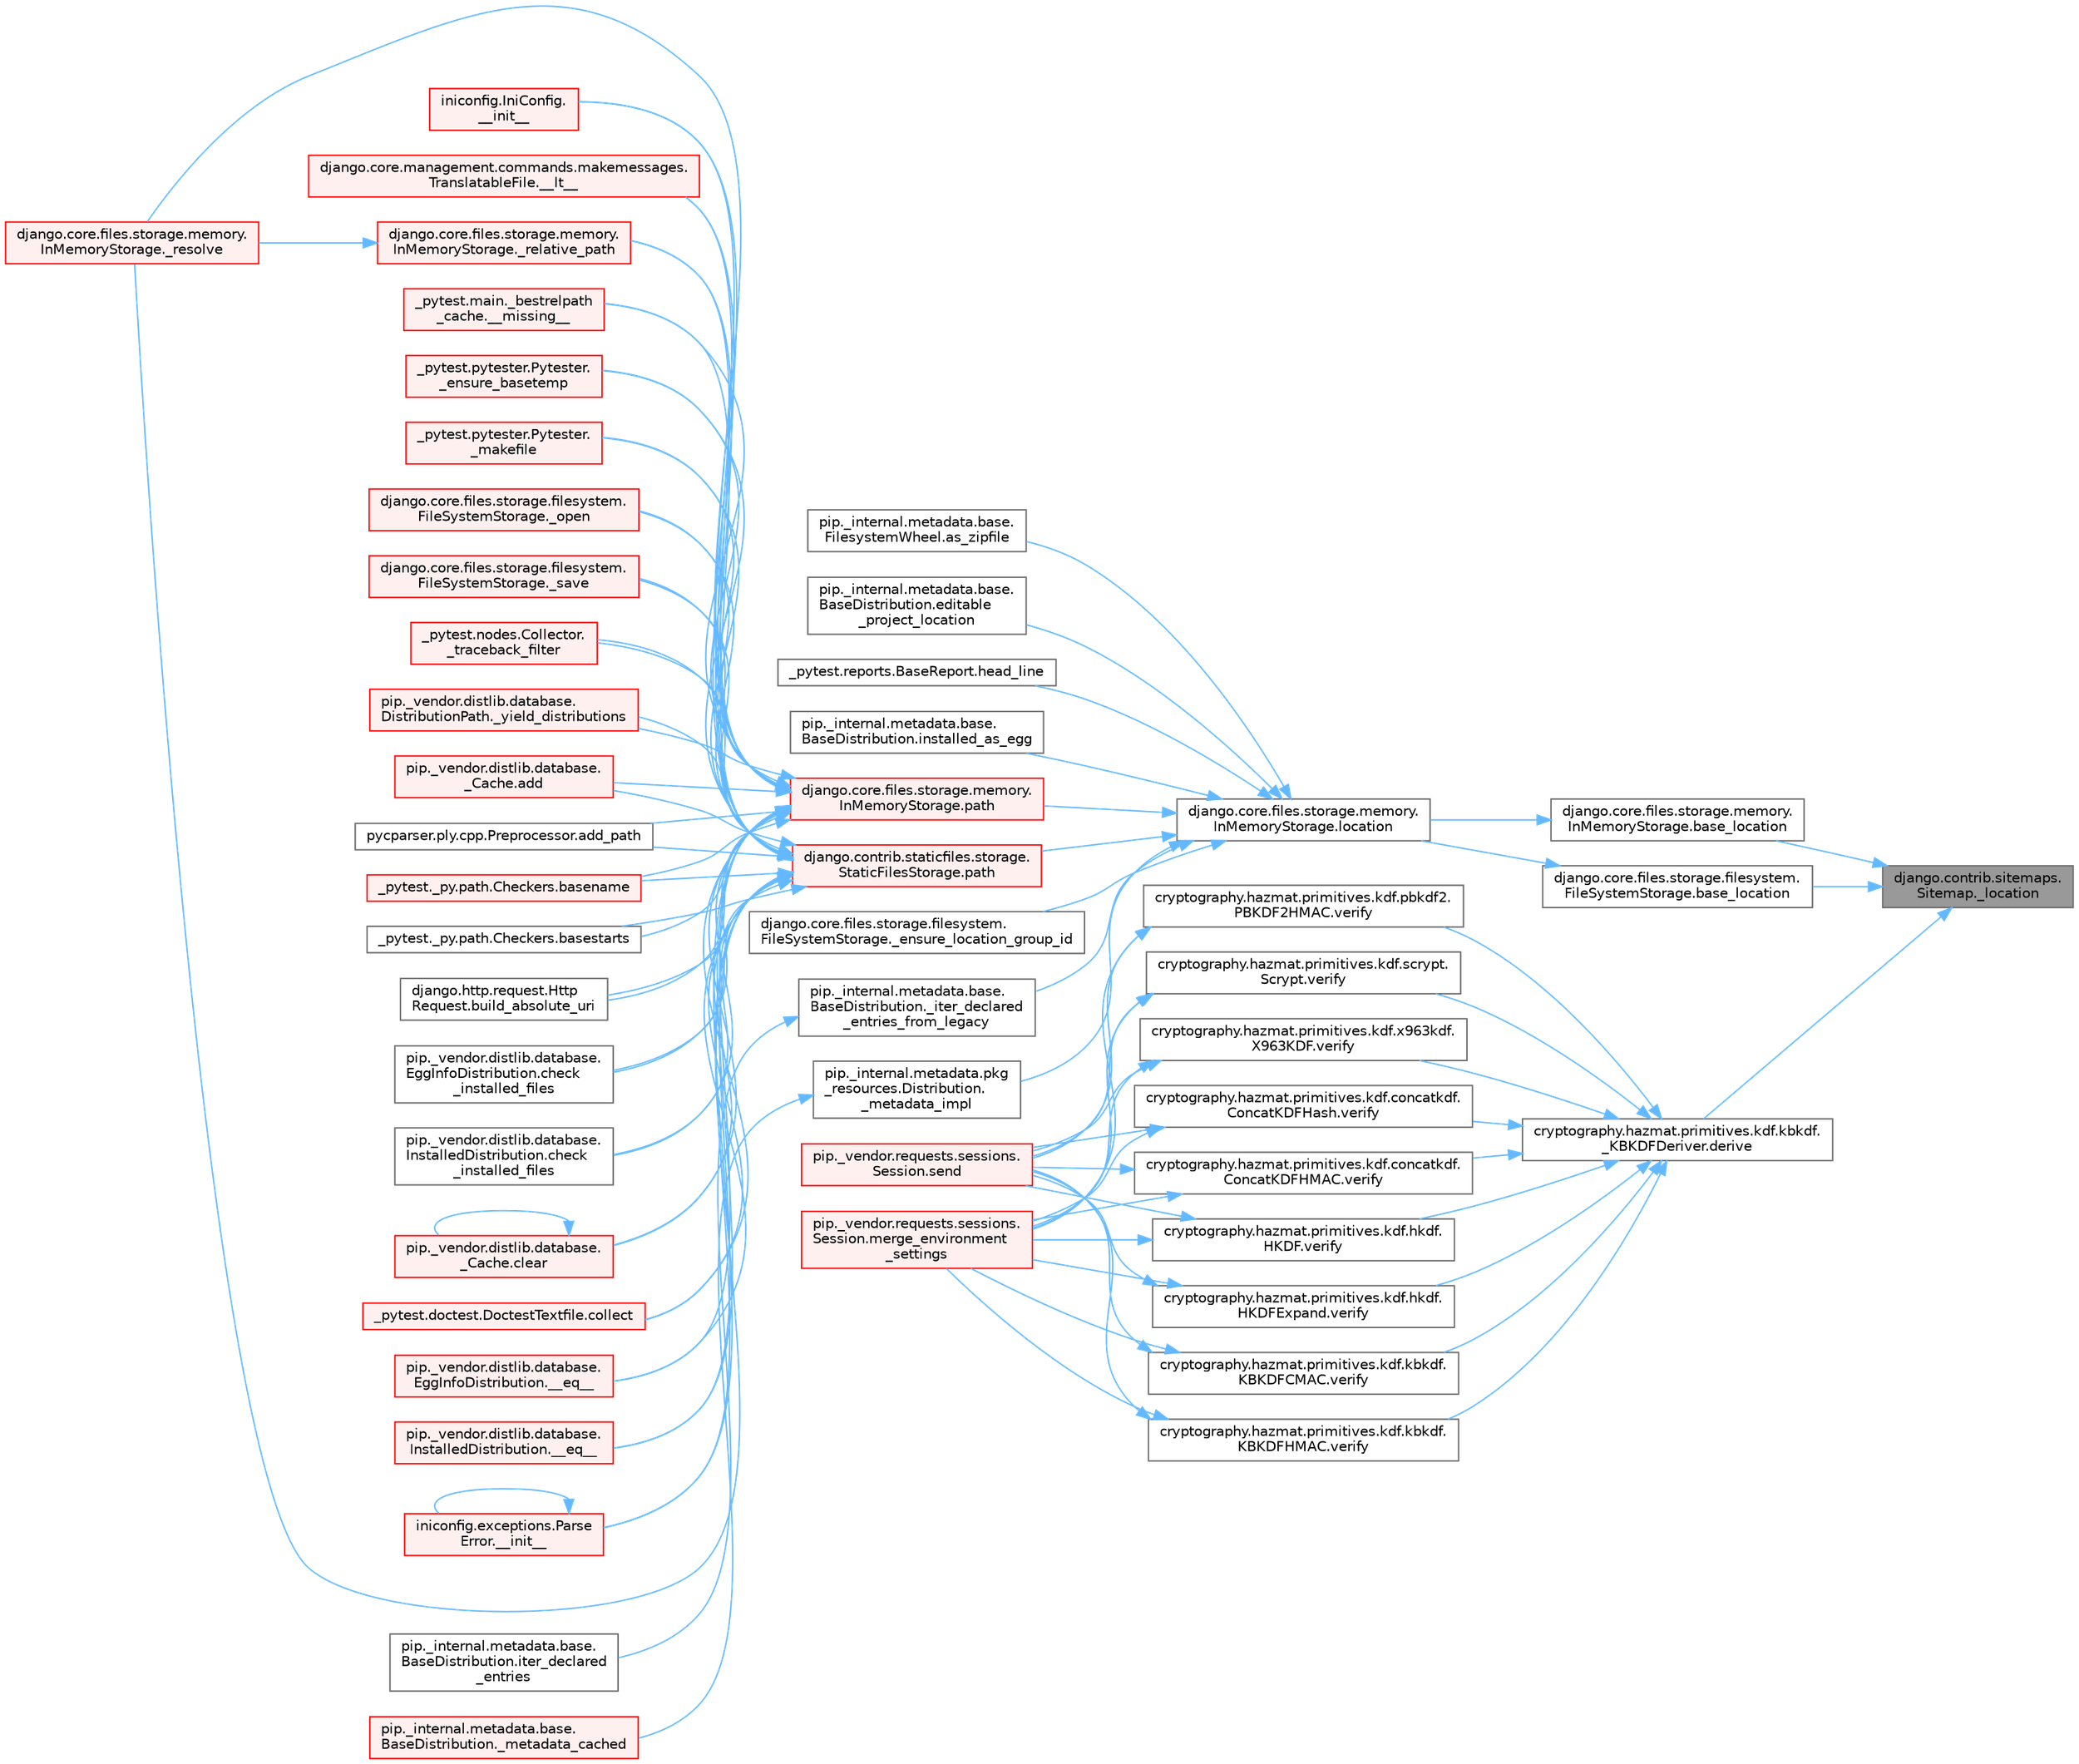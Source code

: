digraph "django.contrib.sitemaps.Sitemap._location"
{
 // LATEX_PDF_SIZE
  bgcolor="transparent";
  edge [fontname=Helvetica,fontsize=10,labelfontname=Helvetica,labelfontsize=10];
  node [fontname=Helvetica,fontsize=10,shape=box,height=0.2,width=0.4];
  rankdir="RL";
  Node1 [id="Node000001",label="django.contrib.sitemaps.\lSitemap._location",height=0.2,width=0.4,color="gray40", fillcolor="grey60", style="filled", fontcolor="black",tooltip=" "];
  Node1 -> Node2 [id="edge1_Node000001_Node000002",dir="back",color="steelblue1",style="solid",tooltip=" "];
  Node2 [id="Node000002",label="django.core.files.storage.filesystem.\lFileSystemStorage.base_location",height=0.2,width=0.4,color="grey40", fillcolor="white", style="filled",URL="$classdjango_1_1core_1_1files_1_1storage_1_1filesystem_1_1_file_system_storage.html#aab15e13dc9df22740960fa72aba72da5",tooltip=" "];
  Node2 -> Node3 [id="edge2_Node000002_Node000003",dir="back",color="steelblue1",style="solid",tooltip=" "];
  Node3 [id="Node000003",label="django.core.files.storage.memory.\lInMemoryStorage.location",height=0.2,width=0.4,color="grey40", fillcolor="white", style="filled",URL="$classdjango_1_1core_1_1files_1_1storage_1_1memory_1_1_in_memory_storage.html#ac07879a754326faa2de48cb4929aec21",tooltip=" "];
  Node3 -> Node4 [id="edge3_Node000003_Node000004",dir="back",color="steelblue1",style="solid",tooltip=" "];
  Node4 [id="Node000004",label="django.core.files.storage.filesystem.\lFileSystemStorage._ensure_location_group_id",height=0.2,width=0.4,color="grey40", fillcolor="white", style="filled",URL="$classdjango_1_1core_1_1files_1_1storage_1_1filesystem_1_1_file_system_storage.html#ada5408450b8d45745c1b0e5f4525c6f4",tooltip=" "];
  Node3 -> Node5 [id="edge4_Node000003_Node000005",dir="back",color="steelblue1",style="solid",tooltip=" "];
  Node5 [id="Node000005",label="pip._internal.metadata.base.\lBaseDistribution._iter_declared\l_entries_from_legacy",height=0.2,width=0.4,color="grey40", fillcolor="white", style="filled",URL="$classpip_1_1__internal_1_1metadata_1_1base_1_1_base_distribution.html#afe1092a9a3492091a1532c8907ccd9e8",tooltip=" "];
  Node5 -> Node6 [id="edge5_Node000005_Node000006",dir="back",color="steelblue1",style="solid",tooltip=" "];
  Node6 [id="Node000006",label="pip._internal.metadata.base.\lBaseDistribution.iter_declared\l_entries",height=0.2,width=0.4,color="grey40", fillcolor="white", style="filled",URL="$classpip_1_1__internal_1_1metadata_1_1base_1_1_base_distribution.html#ad33966e99962529d5c28c9f24c0a4fbd",tooltip=" "];
  Node3 -> Node7 [id="edge6_Node000003_Node000007",dir="back",color="steelblue1",style="solid",tooltip=" "];
  Node7 [id="Node000007",label="pip._internal.metadata.pkg\l_resources.Distribution.\l_metadata_impl",height=0.2,width=0.4,color="grey40", fillcolor="white", style="filled",URL="$classpip_1_1__internal_1_1metadata_1_1pkg__resources_1_1_distribution.html#a7d4ae76260de7d1936446c407277ad5b",tooltip=" "];
  Node7 -> Node8 [id="edge7_Node000007_Node000008",dir="back",color="steelblue1",style="solid",tooltip=" "];
  Node8 [id="Node000008",label="pip._internal.metadata.base.\lBaseDistribution._metadata_cached",height=0.2,width=0.4,color="red", fillcolor="#FFF0F0", style="filled",URL="$classpip_1_1__internal_1_1metadata_1_1base_1_1_base_distribution.html#a12683b16870a097bbe854e4ee3364f7f",tooltip=" "];
  Node3 -> Node3162 [id="edge8_Node000003_Node003162",dir="back",color="steelblue1",style="solid",tooltip=" "];
  Node3162 [id="Node003162",label="pip._internal.metadata.base.\lFilesystemWheel.as_zipfile",height=0.2,width=0.4,color="grey40", fillcolor="white", style="filled",URL="$classpip_1_1__internal_1_1metadata_1_1base_1_1_filesystem_wheel.html#a2edf7e9c5613ec85a815971d9f55ac82",tooltip=" "];
  Node3 -> Node965 [id="edge9_Node000003_Node000965",dir="back",color="steelblue1",style="solid",tooltip=" "];
  Node965 [id="Node000965",label="pip._internal.metadata.base.\lBaseDistribution.editable\l_project_location",height=0.2,width=0.4,color="grey40", fillcolor="white", style="filled",URL="$classpip_1_1__internal_1_1metadata_1_1base_1_1_base_distribution.html#a59297eb536a210ff36a71d4dda673749",tooltip=" "];
  Node3 -> Node3163 [id="edge10_Node000003_Node003163",dir="back",color="steelblue1",style="solid",tooltip=" "];
  Node3163 [id="Node003163",label="_pytest.reports.BaseReport.head_line",height=0.2,width=0.4,color="grey40", fillcolor="white", style="filled",URL="$class__pytest_1_1reports_1_1_base_report.html#ab38fe6637e88a52912eecf01ee5df8c3",tooltip=" "];
  Node3 -> Node3164 [id="edge11_Node000003_Node003164",dir="back",color="steelblue1",style="solid",tooltip=" "];
  Node3164 [id="Node003164",label="pip._internal.metadata.base.\lBaseDistribution.installed_as_egg",height=0.2,width=0.4,color="grey40", fillcolor="white", style="filled",URL="$classpip_1_1__internal_1_1metadata_1_1base_1_1_base_distribution.html#ae45c6ee79afca720f5d75db9bd5ec658",tooltip=" "];
  Node3 -> Node3165 [id="edge12_Node000003_Node003165",dir="back",color="steelblue1",style="solid",tooltip=" "];
  Node3165 [id="Node003165",label="django.contrib.staticfiles.storage.\lStaticFilesStorage.path",height=0.2,width=0.4,color="red", fillcolor="#FFF0F0", style="filled",URL="$classdjango_1_1contrib_1_1staticfiles_1_1storage_1_1_static_files_storage.html#a4e96cc92fbde7423d1b74f3a50fc0bf6",tooltip=" "];
  Node3165 -> Node934 [id="edge13_Node003165_Node000934",dir="back",color="steelblue1",style="solid",tooltip=" "];
  Node934 [id="Node000934",label="pip._vendor.distlib.database.\lEggInfoDistribution.__eq__",height=0.2,width=0.4,color="red", fillcolor="#FFF0F0", style="filled",URL="$classpip_1_1__vendor_1_1distlib_1_1database_1_1_egg_info_distribution.html#ab083ac09aa8cf26eb5305f1359efe85b",tooltip=" "];
  Node3165 -> Node935 [id="edge14_Node003165_Node000935",dir="back",color="steelblue1",style="solid",tooltip=" "];
  Node935 [id="Node000935",label="pip._vendor.distlib.database.\lInstalledDistribution.__eq__",height=0.2,width=0.4,color="red", fillcolor="#FFF0F0", style="filled",URL="$classpip_1_1__vendor_1_1distlib_1_1database_1_1_installed_distribution.html#a391e6744a97d9fcc66ca038eb012c71d",tooltip=" "];
  Node3165 -> Node936 [id="edge15_Node003165_Node000936",dir="back",color="steelblue1",style="solid",tooltip=" "];
  Node936 [id="Node000936",label="iniconfig.exceptions.Parse\lError.__init__",height=0.2,width=0.4,color="red", fillcolor="#FFF0F0", style="filled",URL="$classiniconfig_1_1exceptions_1_1_parse_error.html#a2e7c0f14bebe4a18a5e76a6f2804874f",tooltip=" "];
  Node936 -> Node936 [id="edge16_Node000936_Node000936",dir="back",color="steelblue1",style="solid",tooltip=" "];
  Node3165 -> Node937 [id="edge17_Node003165_Node000937",dir="back",color="steelblue1",style="solid",tooltip=" "];
  Node937 [id="Node000937",label="iniconfig.IniConfig.\l__init__",height=0.2,width=0.4,color="red", fillcolor="#FFF0F0", style="filled",URL="$classiniconfig_1_1_ini_config.html#acedfdc6806378289ae0ba417db5d88a2",tooltip=" "];
  Node3165 -> Node938 [id="edge18_Node003165_Node000938",dir="back",color="steelblue1",style="solid",tooltip=" "];
  Node938 [id="Node000938",label="django.core.management.commands.makemessages.\lTranslatableFile.__lt__",height=0.2,width=0.4,color="red", fillcolor="#FFF0F0", style="filled",URL="$classdjango_1_1core_1_1management_1_1commands_1_1makemessages_1_1_translatable_file.html#a08e864271bf61ff017919a98cc250c40",tooltip=" "];
  Node3165 -> Node939 [id="edge19_Node003165_Node000939",dir="back",color="steelblue1",style="solid",tooltip=" "];
  Node939 [id="Node000939",label="_pytest.main._bestrelpath\l_cache.__missing__",height=0.2,width=0.4,color="red", fillcolor="#FFF0F0", style="filled",URL="$class__pytest_1_1main_1_1__bestrelpath__cache.html#ad20a80028e2b7c9be3360704d8455b5c",tooltip=" "];
  Node3165 -> Node941 [id="edge20_Node003165_Node000941",dir="back",color="steelblue1",style="solid",tooltip=" "];
  Node941 [id="Node000941",label="_pytest.pytester.Pytester.\l_ensure_basetemp",height=0.2,width=0.4,color="red", fillcolor="#FFF0F0", style="filled",URL="$class__pytest_1_1pytester_1_1_pytester.html#a0351682a9bda53abcddfe725386e43be",tooltip=" "];
  Node3165 -> Node945 [id="edge21_Node003165_Node000945",dir="back",color="steelblue1",style="solid",tooltip=" "];
  Node945 [id="Node000945",label="_pytest.pytester.Pytester.\l_makefile",height=0.2,width=0.4,color="red", fillcolor="#FFF0F0", style="filled",URL="$class__pytest_1_1pytester_1_1_pytester.html#a7a55c8d58e26455aa4fa8bc9c5d692c6",tooltip=" "];
  Node3165 -> Node958 [id="edge22_Node003165_Node000958",dir="back",color="steelblue1",style="solid",tooltip=" "];
  Node958 [id="Node000958",label="django.core.files.storage.filesystem.\lFileSystemStorage._open",height=0.2,width=0.4,color="red", fillcolor="#FFF0F0", style="filled",URL="$classdjango_1_1core_1_1files_1_1storage_1_1filesystem_1_1_file_system_storage.html#ae445f45c773bb251ff7fe2250623a527",tooltip=" "];
  Node3165 -> Node1173 [id="edge23_Node003165_Node001173",dir="back",color="steelblue1",style="solid",tooltip=" "];
  Node1173 [id="Node001173",label="django.core.files.storage.memory.\lInMemoryStorage._relative_path",height=0.2,width=0.4,color="red", fillcolor="#FFF0F0", style="filled",URL="$classdjango_1_1core_1_1files_1_1storage_1_1memory_1_1_in_memory_storage.html#ac55022122cbce7480d2544d78cb961a8",tooltip=" "];
  Node1173 -> Node1174 [id="edge24_Node001173_Node001174",dir="back",color="steelblue1",style="solid",tooltip=" "];
  Node1174 [id="Node001174",label="django.core.files.storage.memory.\lInMemoryStorage._resolve",height=0.2,width=0.4,color="red", fillcolor="#FFF0F0", style="filled",URL="$classdjango_1_1core_1_1files_1_1storage_1_1memory_1_1_in_memory_storage.html#a2bef8461f4f35675479c14e705ed4055",tooltip=" "];
  Node3165 -> Node1174 [id="edge25_Node003165_Node001174",dir="back",color="steelblue1",style="solid",tooltip=" "];
  Node3165 -> Node1478 [id="edge26_Node003165_Node001478",dir="back",color="steelblue1",style="solid",tooltip=" "];
  Node1478 [id="Node001478",label="django.core.files.storage.filesystem.\lFileSystemStorage._save",height=0.2,width=0.4,color="red", fillcolor="#FFF0F0", style="filled",URL="$classdjango_1_1core_1_1files_1_1storage_1_1filesystem_1_1_file_system_storage.html#adbe53c076907f538c9edd1ec24814172",tooltip=" "];
  Node3165 -> Node1479 [id="edge27_Node003165_Node001479",dir="back",color="steelblue1",style="solid",tooltip=" "];
  Node1479 [id="Node001479",label="_pytest.nodes.Collector.\l_traceback_filter",height=0.2,width=0.4,color="red", fillcolor="#FFF0F0", style="filled",URL="$class__pytest_1_1nodes_1_1_collector.html#ad51ffd1da24374414a47c458e2cf0ab2",tooltip=" "];
  Node3165 -> Node1482 [id="edge28_Node003165_Node001482",dir="back",color="steelblue1",style="solid",tooltip=" "];
  Node1482 [id="Node001482",label="pip._vendor.distlib.database.\lDistributionPath._yield_distributions",height=0.2,width=0.4,color="red", fillcolor="#FFF0F0", style="filled",URL="$classpip_1_1__vendor_1_1distlib_1_1database_1_1_distribution_path.html#a494115a6f67233269e152b17f28e499f",tooltip=" "];
  Node3165 -> Node1489 [id="edge29_Node003165_Node001489",dir="back",color="steelblue1",style="solid",tooltip=" "];
  Node1489 [id="Node001489",label="pip._vendor.distlib.database.\l_Cache.add",height=0.2,width=0.4,color="red", fillcolor="#FFF0F0", style="filled",URL="$classpip_1_1__vendor_1_1distlib_1_1database_1_1___cache.html#a9d96a00152b11f1163cd2cdf6626ae08",tooltip=" "];
  Node3165 -> Node1490 [id="edge30_Node003165_Node001490",dir="back",color="steelblue1",style="solid",tooltip=" "];
  Node1490 [id="Node001490",label="pycparser.ply.cpp.Preprocessor.add_path",height=0.2,width=0.4,color="grey40", fillcolor="white", style="filled",URL="$classpycparser_1_1ply_1_1cpp_1_1_preprocessor.html#adc4ae2a997c42b396a19f823546c4d52",tooltip=" "];
  Node3165 -> Node1491 [id="edge31_Node003165_Node001491",dir="back",color="steelblue1",style="solid",tooltip=" "];
  Node1491 [id="Node001491",label="_pytest._py.path.Checkers.basename",height=0.2,width=0.4,color="red", fillcolor="#FFF0F0", style="filled",URL="$class__pytest_1_1__py_1_1path_1_1_checkers.html#a5a659647ce281e4f0e46b4113485effe",tooltip=" "];
  Node3165 -> Node1492 [id="edge32_Node003165_Node001492",dir="back",color="steelblue1",style="solid",tooltip=" "];
  Node1492 [id="Node001492",label="_pytest._py.path.Checkers.basestarts",height=0.2,width=0.4,color="grey40", fillcolor="white", style="filled",URL="$class__pytest_1_1__py_1_1path_1_1_checkers.html#a6e314faf838abff8a7b29c772973ed6a",tooltip=" "];
  Node3165 -> Node1493 [id="edge33_Node003165_Node001493",dir="back",color="steelblue1",style="solid",tooltip=" "];
  Node1493 [id="Node001493",label="django.http.request.Http\lRequest.build_absolute_uri",height=0.2,width=0.4,color="grey40", fillcolor="white", style="filled",URL="$classdjango_1_1http_1_1request_1_1_http_request.html#a779e4388b7528ae2f94ae9da4f796d4c",tooltip=" "];
  Node3165 -> Node1494 [id="edge34_Node003165_Node001494",dir="back",color="steelblue1",style="solid",tooltip=" "];
  Node1494 [id="Node001494",label="pip._vendor.distlib.database.\lEggInfoDistribution.check\l_installed_files",height=0.2,width=0.4,color="grey40", fillcolor="white", style="filled",URL="$classpip_1_1__vendor_1_1distlib_1_1database_1_1_egg_info_distribution.html#a1e5196e3216b38c2ba44ba7c611d1871",tooltip=" "];
  Node3165 -> Node1495 [id="edge35_Node003165_Node001495",dir="back",color="steelblue1",style="solid",tooltip=" "];
  Node1495 [id="Node001495",label="pip._vendor.distlib.database.\lInstalledDistribution.check\l_installed_files",height=0.2,width=0.4,color="grey40", fillcolor="white", style="filled",URL="$classpip_1_1__vendor_1_1distlib_1_1database_1_1_installed_distribution.html#a0648e22de76cbd21e559677899136ffd",tooltip=" "];
  Node3165 -> Node1496 [id="edge36_Node003165_Node001496",dir="back",color="steelblue1",style="solid",tooltip=" "];
  Node1496 [id="Node001496",label="pip._vendor.distlib.database.\l_Cache.clear",height=0.2,width=0.4,color="red", fillcolor="#FFF0F0", style="filled",URL="$classpip_1_1__vendor_1_1distlib_1_1database_1_1___cache.html#af81ee07ea1881ddaf69c99c4a2c9df41",tooltip=" "];
  Node1496 -> Node1496 [id="edge37_Node001496_Node001496",dir="back",color="steelblue1",style="solid",tooltip=" "];
  Node3165 -> Node1497 [id="edge38_Node003165_Node001497",dir="back",color="steelblue1",style="solid",tooltip=" "];
  Node1497 [id="Node001497",label="_pytest.doctest.DoctestTextfile.collect",height=0.2,width=0.4,color="red", fillcolor="#FFF0F0", style="filled",URL="$class__pytest_1_1doctest_1_1_doctest_textfile.html#ae6208b7f680bfcadf752a86afb559045",tooltip=" "];
  Node3 -> Node3166 [id="edge39_Node000003_Node003166",dir="back",color="steelblue1",style="solid",tooltip=" "];
  Node3166 [id="Node003166",label="django.core.files.storage.memory.\lInMemoryStorage.path",height=0.2,width=0.4,color="red", fillcolor="#FFF0F0", style="filled",URL="$classdjango_1_1core_1_1files_1_1storage_1_1memory_1_1_in_memory_storage.html#a466c8e28fd11839318d2e4454b8ef89f",tooltip=" "];
  Node3166 -> Node934 [id="edge40_Node003166_Node000934",dir="back",color="steelblue1",style="solid",tooltip=" "];
  Node3166 -> Node935 [id="edge41_Node003166_Node000935",dir="back",color="steelblue1",style="solid",tooltip=" "];
  Node3166 -> Node936 [id="edge42_Node003166_Node000936",dir="back",color="steelblue1",style="solid",tooltip=" "];
  Node3166 -> Node937 [id="edge43_Node003166_Node000937",dir="back",color="steelblue1",style="solid",tooltip=" "];
  Node3166 -> Node938 [id="edge44_Node003166_Node000938",dir="back",color="steelblue1",style="solid",tooltip=" "];
  Node3166 -> Node939 [id="edge45_Node003166_Node000939",dir="back",color="steelblue1",style="solid",tooltip=" "];
  Node3166 -> Node941 [id="edge46_Node003166_Node000941",dir="back",color="steelblue1",style="solid",tooltip=" "];
  Node3166 -> Node945 [id="edge47_Node003166_Node000945",dir="back",color="steelblue1",style="solid",tooltip=" "];
  Node3166 -> Node958 [id="edge48_Node003166_Node000958",dir="back",color="steelblue1",style="solid",tooltip=" "];
  Node3166 -> Node1173 [id="edge49_Node003166_Node001173",dir="back",color="steelblue1",style="solid",tooltip=" "];
  Node3166 -> Node1174 [id="edge50_Node003166_Node001174",dir="back",color="steelblue1",style="solid",tooltip=" "];
  Node3166 -> Node1478 [id="edge51_Node003166_Node001478",dir="back",color="steelblue1",style="solid",tooltip=" "];
  Node3166 -> Node1479 [id="edge52_Node003166_Node001479",dir="back",color="steelblue1",style="solid",tooltip=" "];
  Node3166 -> Node1482 [id="edge53_Node003166_Node001482",dir="back",color="steelblue1",style="solid",tooltip=" "];
  Node3166 -> Node1489 [id="edge54_Node003166_Node001489",dir="back",color="steelblue1",style="solid",tooltip=" "];
  Node3166 -> Node1490 [id="edge55_Node003166_Node001490",dir="back",color="steelblue1",style="solid",tooltip=" "];
  Node3166 -> Node1491 [id="edge56_Node003166_Node001491",dir="back",color="steelblue1",style="solid",tooltip=" "];
  Node3166 -> Node1492 [id="edge57_Node003166_Node001492",dir="back",color="steelblue1",style="solid",tooltip=" "];
  Node3166 -> Node1493 [id="edge58_Node003166_Node001493",dir="back",color="steelblue1",style="solid",tooltip=" "];
  Node3166 -> Node1494 [id="edge59_Node003166_Node001494",dir="back",color="steelblue1",style="solid",tooltip=" "];
  Node3166 -> Node1495 [id="edge60_Node003166_Node001495",dir="back",color="steelblue1",style="solid",tooltip=" "];
  Node3166 -> Node1496 [id="edge61_Node003166_Node001496",dir="back",color="steelblue1",style="solid",tooltip=" "];
  Node3166 -> Node1497 [id="edge62_Node003166_Node001497",dir="back",color="steelblue1",style="solid",tooltip=" "];
  Node1 -> Node3167 [id="edge63_Node000001_Node003167",dir="back",color="steelblue1",style="solid",tooltip=" "];
  Node3167 [id="Node003167",label="django.core.files.storage.memory.\lInMemoryStorage.base_location",height=0.2,width=0.4,color="grey40", fillcolor="white", style="filled",URL="$classdjango_1_1core_1_1files_1_1storage_1_1memory_1_1_in_memory_storage.html#a9602f1ede0aef08a10acc830af0caa7e",tooltip=" "];
  Node3167 -> Node3 [id="edge64_Node003167_Node000003",dir="back",color="steelblue1",style="solid",tooltip=" "];
  Node1 -> Node3168 [id="edge65_Node000001_Node003168",dir="back",color="steelblue1",style="solid",tooltip=" "];
  Node3168 [id="Node003168",label="cryptography.hazmat.primitives.kdf.kbkdf.\l_KBKDFDeriver.derive",height=0.2,width=0.4,color="grey40", fillcolor="white", style="filled",URL="$classcryptography_1_1hazmat_1_1primitives_1_1kdf_1_1kbkdf_1_1___k_b_k_d_f_deriver.html#a44ae0bc2dd2e2a18aff4870c69dfcf14",tooltip=" "];
  Node3168 -> Node3169 [id="edge66_Node003168_Node003169",dir="back",color="steelblue1",style="solid",tooltip=" "];
  Node3169 [id="Node003169",label="cryptography.hazmat.primitives.kdf.concatkdf.\lConcatKDFHash.verify",height=0.2,width=0.4,color="grey40", fillcolor="white", style="filled",URL="$classcryptography_1_1hazmat_1_1primitives_1_1kdf_1_1concatkdf_1_1_concat_k_d_f_hash.html#a872e664133e0cc33672c6fa5929f0bf8",tooltip=" "];
  Node3169 -> Node1796 [id="edge67_Node003169_Node001796",dir="back",color="steelblue1",style="solid",tooltip=" "];
  Node1796 [id="Node001796",label="pip._vendor.requests.sessions.\lSession.merge_environment\l_settings",height=0.2,width=0.4,color="red", fillcolor="#FFF0F0", style="filled",URL="$classpip_1_1__vendor_1_1requests_1_1sessions_1_1_session.html#a1bbc07ae0fd8434a0ae651e3eb482be0",tooltip=" "];
  Node3169 -> Node1797 [id="edge68_Node003169_Node001797",dir="back",color="steelblue1",style="solid",tooltip=" "];
  Node1797 [id="Node001797",label="pip._vendor.requests.sessions.\lSession.send",height=0.2,width=0.4,color="red", fillcolor="#FFF0F0", style="filled",URL="$classpip_1_1__vendor_1_1requests_1_1sessions_1_1_session.html#ac53877008b8d3c6901be36033885124c",tooltip=" "];
  Node3168 -> Node3170 [id="edge69_Node003168_Node003170",dir="back",color="steelblue1",style="solid",tooltip=" "];
  Node3170 [id="Node003170",label="cryptography.hazmat.primitives.kdf.concatkdf.\lConcatKDFHMAC.verify",height=0.2,width=0.4,color="grey40", fillcolor="white", style="filled",URL="$classcryptography_1_1hazmat_1_1primitives_1_1kdf_1_1concatkdf_1_1_concat_k_d_f_h_m_a_c.html#aa6a81903e1b96874301933bc996c78bd",tooltip=" "];
  Node3170 -> Node1796 [id="edge70_Node003170_Node001796",dir="back",color="steelblue1",style="solid",tooltip=" "];
  Node3170 -> Node1797 [id="edge71_Node003170_Node001797",dir="back",color="steelblue1",style="solid",tooltip=" "];
  Node3168 -> Node3171 [id="edge72_Node003168_Node003171",dir="back",color="steelblue1",style="solid",tooltip=" "];
  Node3171 [id="Node003171",label="cryptography.hazmat.primitives.kdf.hkdf.\lHKDF.verify",height=0.2,width=0.4,color="grey40", fillcolor="white", style="filled",URL="$classcryptography_1_1hazmat_1_1primitives_1_1kdf_1_1hkdf_1_1_h_k_d_f.html#a7ac8bf663d79e3c30b68d44331902304",tooltip=" "];
  Node3171 -> Node1796 [id="edge73_Node003171_Node001796",dir="back",color="steelblue1",style="solid",tooltip=" "];
  Node3171 -> Node1797 [id="edge74_Node003171_Node001797",dir="back",color="steelblue1",style="solid",tooltip=" "];
  Node3168 -> Node3172 [id="edge75_Node003168_Node003172",dir="back",color="steelblue1",style="solid",tooltip=" "];
  Node3172 [id="Node003172",label="cryptography.hazmat.primitives.kdf.hkdf.\lHKDFExpand.verify",height=0.2,width=0.4,color="grey40", fillcolor="white", style="filled",URL="$classcryptography_1_1hazmat_1_1primitives_1_1kdf_1_1hkdf_1_1_h_k_d_f_expand.html#a74f916e6649372a432769965a7e01fea",tooltip=" "];
  Node3172 -> Node1796 [id="edge76_Node003172_Node001796",dir="back",color="steelblue1",style="solid",tooltip=" "];
  Node3172 -> Node1797 [id="edge77_Node003172_Node001797",dir="back",color="steelblue1",style="solid",tooltip=" "];
  Node3168 -> Node3173 [id="edge78_Node003168_Node003173",dir="back",color="steelblue1",style="solid",tooltip=" "];
  Node3173 [id="Node003173",label="cryptography.hazmat.primitives.kdf.kbkdf.\lKBKDFCMAC.verify",height=0.2,width=0.4,color="grey40", fillcolor="white", style="filled",URL="$classcryptography_1_1hazmat_1_1primitives_1_1kdf_1_1kbkdf_1_1_k_b_k_d_f_c_m_a_c.html#ab97e9dff30b4fe2752f1457c582fb0e3",tooltip=" "];
  Node3173 -> Node1796 [id="edge79_Node003173_Node001796",dir="back",color="steelblue1",style="solid",tooltip=" "];
  Node3173 -> Node1797 [id="edge80_Node003173_Node001797",dir="back",color="steelblue1",style="solid",tooltip=" "];
  Node3168 -> Node3174 [id="edge81_Node003168_Node003174",dir="back",color="steelblue1",style="solid",tooltip=" "];
  Node3174 [id="Node003174",label="cryptography.hazmat.primitives.kdf.kbkdf.\lKBKDFHMAC.verify",height=0.2,width=0.4,color="grey40", fillcolor="white", style="filled",URL="$classcryptography_1_1hazmat_1_1primitives_1_1kdf_1_1kbkdf_1_1_k_b_k_d_f_h_m_a_c.html#a34c59907c93650471d5ef56197cc0522",tooltip=" "];
  Node3174 -> Node1796 [id="edge82_Node003174_Node001796",dir="back",color="steelblue1",style="solid",tooltip=" "];
  Node3174 -> Node1797 [id="edge83_Node003174_Node001797",dir="back",color="steelblue1",style="solid",tooltip=" "];
  Node3168 -> Node3175 [id="edge84_Node003168_Node003175",dir="back",color="steelblue1",style="solid",tooltip=" "];
  Node3175 [id="Node003175",label="cryptography.hazmat.primitives.kdf.pbkdf2.\lPBKDF2HMAC.verify",height=0.2,width=0.4,color="grey40", fillcolor="white", style="filled",URL="$classcryptography_1_1hazmat_1_1primitives_1_1kdf_1_1pbkdf2_1_1_p_b_k_d_f2_h_m_a_c.html#a26ff66523aee7cc3fca19575bd6e7d8d",tooltip=" "];
  Node3175 -> Node1796 [id="edge85_Node003175_Node001796",dir="back",color="steelblue1",style="solid",tooltip=" "];
  Node3175 -> Node1797 [id="edge86_Node003175_Node001797",dir="back",color="steelblue1",style="solid",tooltip=" "];
  Node3168 -> Node3176 [id="edge87_Node003168_Node003176",dir="back",color="steelblue1",style="solid",tooltip=" "];
  Node3176 [id="Node003176",label="cryptography.hazmat.primitives.kdf.scrypt.\lScrypt.verify",height=0.2,width=0.4,color="grey40", fillcolor="white", style="filled",URL="$classcryptography_1_1hazmat_1_1primitives_1_1kdf_1_1scrypt_1_1_scrypt.html#ae148c4ac37fb38bf45f8c62fde18a9f7",tooltip=" "];
  Node3176 -> Node1796 [id="edge88_Node003176_Node001796",dir="back",color="steelblue1",style="solid",tooltip=" "];
  Node3176 -> Node1797 [id="edge89_Node003176_Node001797",dir="back",color="steelblue1",style="solid",tooltip=" "];
  Node3168 -> Node3177 [id="edge90_Node003168_Node003177",dir="back",color="steelblue1",style="solid",tooltip=" "];
  Node3177 [id="Node003177",label="cryptography.hazmat.primitives.kdf.x963kdf.\lX963KDF.verify",height=0.2,width=0.4,color="grey40", fillcolor="white", style="filled",URL="$classcryptography_1_1hazmat_1_1primitives_1_1kdf_1_1x963kdf_1_1_x963_k_d_f.html#a8b414f7fece75f6a933b19e9240d695d",tooltip=" "];
  Node3177 -> Node1796 [id="edge91_Node003177_Node001796",dir="back",color="steelblue1",style="solid",tooltip=" "];
  Node3177 -> Node1797 [id="edge92_Node003177_Node001797",dir="back",color="steelblue1",style="solid",tooltip=" "];
}
